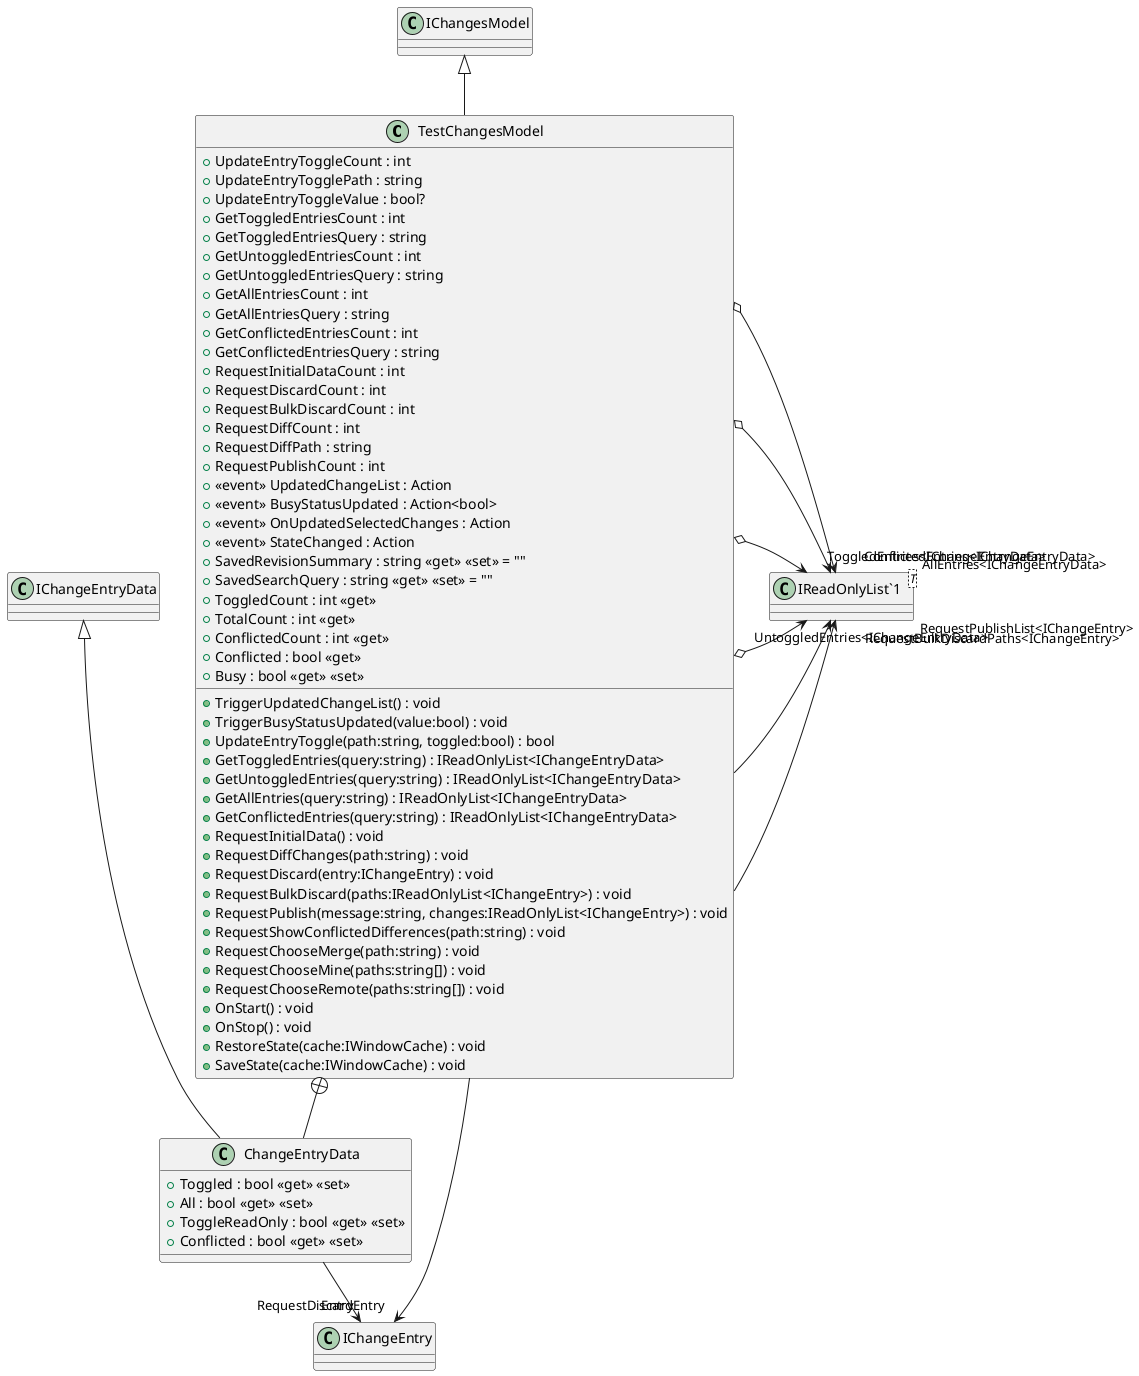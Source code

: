 @startuml
class TestChangesModel {
    + UpdateEntryToggleCount : int
    + UpdateEntryTogglePath : string
    + UpdateEntryToggleValue : bool?
    + GetToggledEntriesCount : int
    + GetToggledEntriesQuery : string
    + GetUntoggledEntriesCount : int
    + GetUntoggledEntriesQuery : string
    + GetAllEntriesCount : int
    + GetAllEntriesQuery : string
    + GetConflictedEntriesCount : int
    + GetConflictedEntriesQuery : string
    + RequestInitialDataCount : int
    + RequestDiscardCount : int
    + RequestBulkDiscardCount : int
    + RequestDiffCount : int
    + RequestDiffPath : string
    + RequestPublishCount : int
    +  <<event>> UpdatedChangeList : Action 
    +  <<event>> BusyStatusUpdated : Action<bool> 
    +  <<event>> OnUpdatedSelectedChanges : Action 
    +  <<event>> StateChanged : Action 
    + SavedRevisionSummary : string <<get>> <<set>> = ""
    + SavedSearchQuery : string <<get>> <<set>> = ""
    + ToggledCount : int <<get>>
    + TotalCount : int <<get>>
    + ConflictedCount : int <<get>>
    + Conflicted : bool <<get>>
    + Busy : bool <<get>> <<set>>
    + TriggerUpdatedChangeList() : void
    + TriggerBusyStatusUpdated(value:bool) : void
    + UpdateEntryToggle(path:string, toggled:bool) : bool
    + GetToggledEntries(query:string) : IReadOnlyList<IChangeEntryData>
    + GetUntoggledEntries(query:string) : IReadOnlyList<IChangeEntryData>
    + GetAllEntries(query:string) : IReadOnlyList<IChangeEntryData>
    + GetConflictedEntries(query:string) : IReadOnlyList<IChangeEntryData>
    + RequestInitialData() : void
    + RequestDiffChanges(path:string) : void
    + RequestDiscard(entry:IChangeEntry) : void
    + RequestBulkDiscard(paths:IReadOnlyList<IChangeEntry>) : void
    + RequestPublish(message:string, changes:IReadOnlyList<IChangeEntry>) : void
    + RequestShowConflictedDifferences(path:string) : void
    + RequestChooseMerge(path:string) : void
    + RequestChooseMine(paths:string[]) : void
    + RequestChooseRemote(paths:string[]) : void
    + OnStart() : void
    + OnStop() : void
    + RestoreState(cache:IWindowCache) : void
    + SaveState(cache:IWindowCache) : void
}
class "IReadOnlyList`1"<T> {
}
class ChangeEntryData {
    + Toggled : bool <<get>> <<set>>
    + All : bool <<get>> <<set>>
    + ToggleReadOnly : bool <<get>> <<set>>
    + Conflicted : bool <<get>> <<set>>
}
IChangesModel <|-- TestChangesModel
TestChangesModel --> "RequestDiscardEntry" IChangeEntry
TestChangesModel --> "RequestBulkDiscardPaths<IChangeEntry>" "IReadOnlyList`1"
TestChangesModel --> "RequestPublishList<IChangeEntry>" "IReadOnlyList`1"
TestChangesModel o-> "UntoggledEntries<IChangeEntryData>" "IReadOnlyList`1"
TestChangesModel o-> "ToggledEntries<IChangeEntryData>" "IReadOnlyList`1"
TestChangesModel o-> "AllEntries<IChangeEntryData>" "IReadOnlyList`1"
TestChangesModel o-> "ConflictedEntries<IChangeEntryData>" "IReadOnlyList`1"
TestChangesModel +-- ChangeEntryData
IChangeEntryData <|-- ChangeEntryData
ChangeEntryData --> "Entry" IChangeEntry
@enduml
